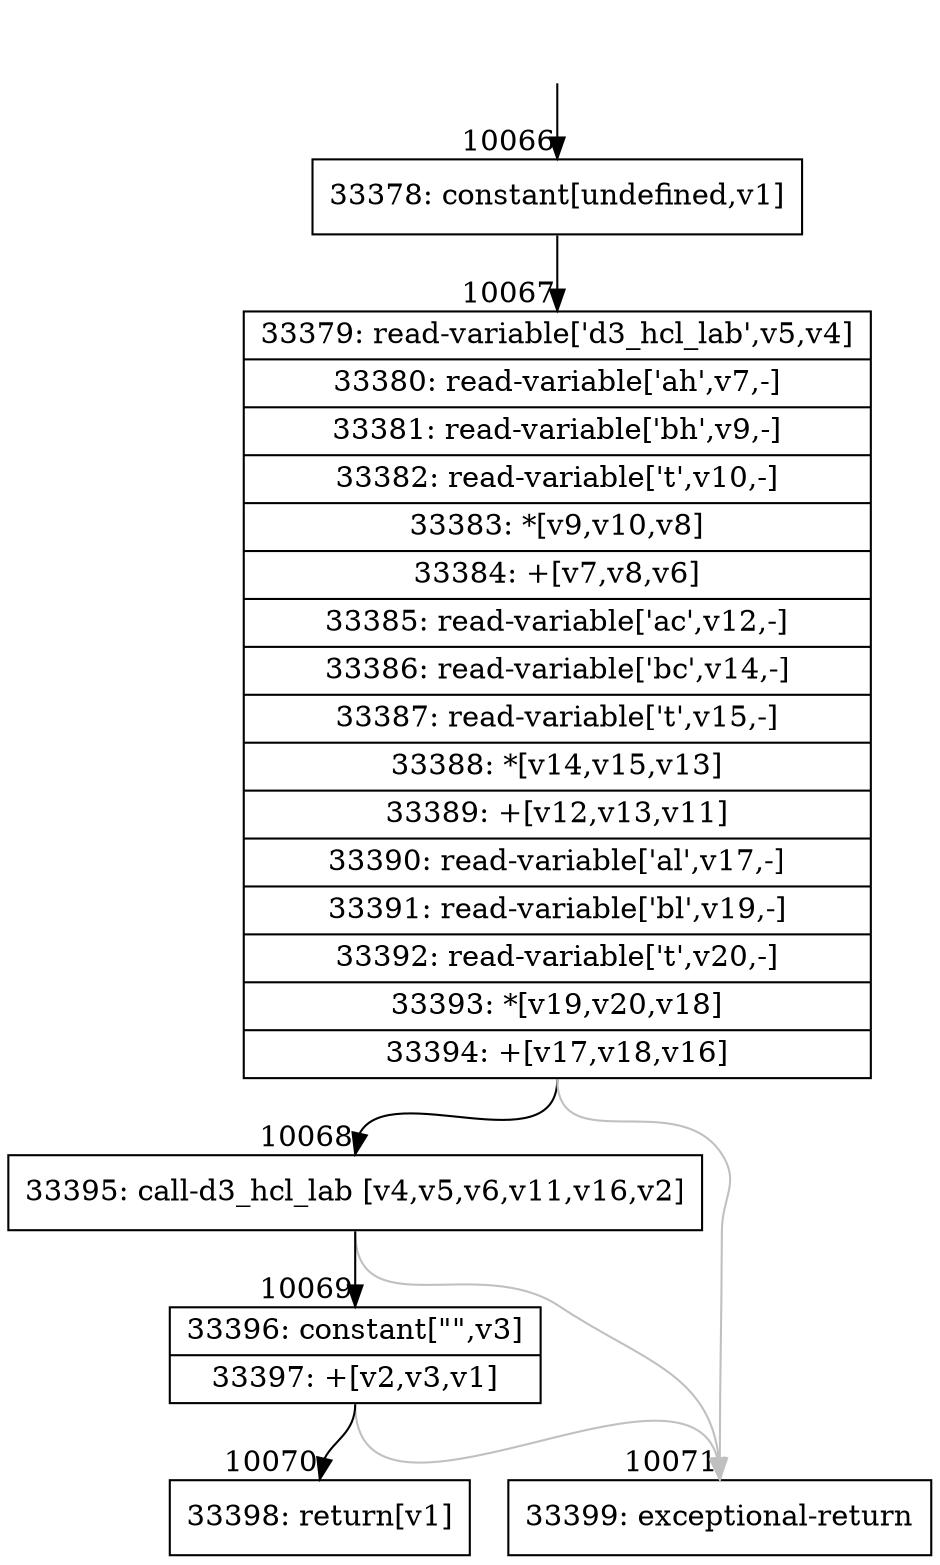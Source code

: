 digraph {
rankdir="TD"
BB_entry930[shape=none,label=""];
BB_entry930 -> BB10066 [tailport=s, headport=n, headlabel="    10066"]
BB10066 [shape=record label="{33378: constant[undefined,v1]}" ] 
BB10066 -> BB10067 [tailport=s, headport=n, headlabel="      10067"]
BB10067 [shape=record label="{33379: read-variable['d3_hcl_lab',v5,v4]|33380: read-variable['ah',v7,-]|33381: read-variable['bh',v9,-]|33382: read-variable['t',v10,-]|33383: *[v9,v10,v8]|33384: +[v7,v8,v6]|33385: read-variable['ac',v12,-]|33386: read-variable['bc',v14,-]|33387: read-variable['t',v15,-]|33388: *[v14,v15,v13]|33389: +[v12,v13,v11]|33390: read-variable['al',v17,-]|33391: read-variable['bl',v19,-]|33392: read-variable['t',v20,-]|33393: *[v19,v20,v18]|33394: +[v17,v18,v16]}" ] 
BB10067 -> BB10068 [tailport=s, headport=n, headlabel="      10068"]
BB10067 -> BB10071 [tailport=s, headport=n, color=gray, headlabel="      10071"]
BB10068 [shape=record label="{33395: call-d3_hcl_lab [v4,v5,v6,v11,v16,v2]}" ] 
BB10068 -> BB10069 [tailport=s, headport=n, headlabel="      10069"]
BB10068 -> BB10071 [tailport=s, headport=n, color=gray]
BB10069 [shape=record label="{33396: constant[\"\",v3]|33397: +[v2,v3,v1]}" ] 
BB10069 -> BB10070 [tailport=s, headport=n, headlabel="      10070"]
BB10069 -> BB10071 [tailport=s, headport=n, color=gray]
BB10070 [shape=record label="{33398: return[v1]}" ] 
BB10071 [shape=record label="{33399: exceptional-return}" ] 
//#$~ 5908
}
